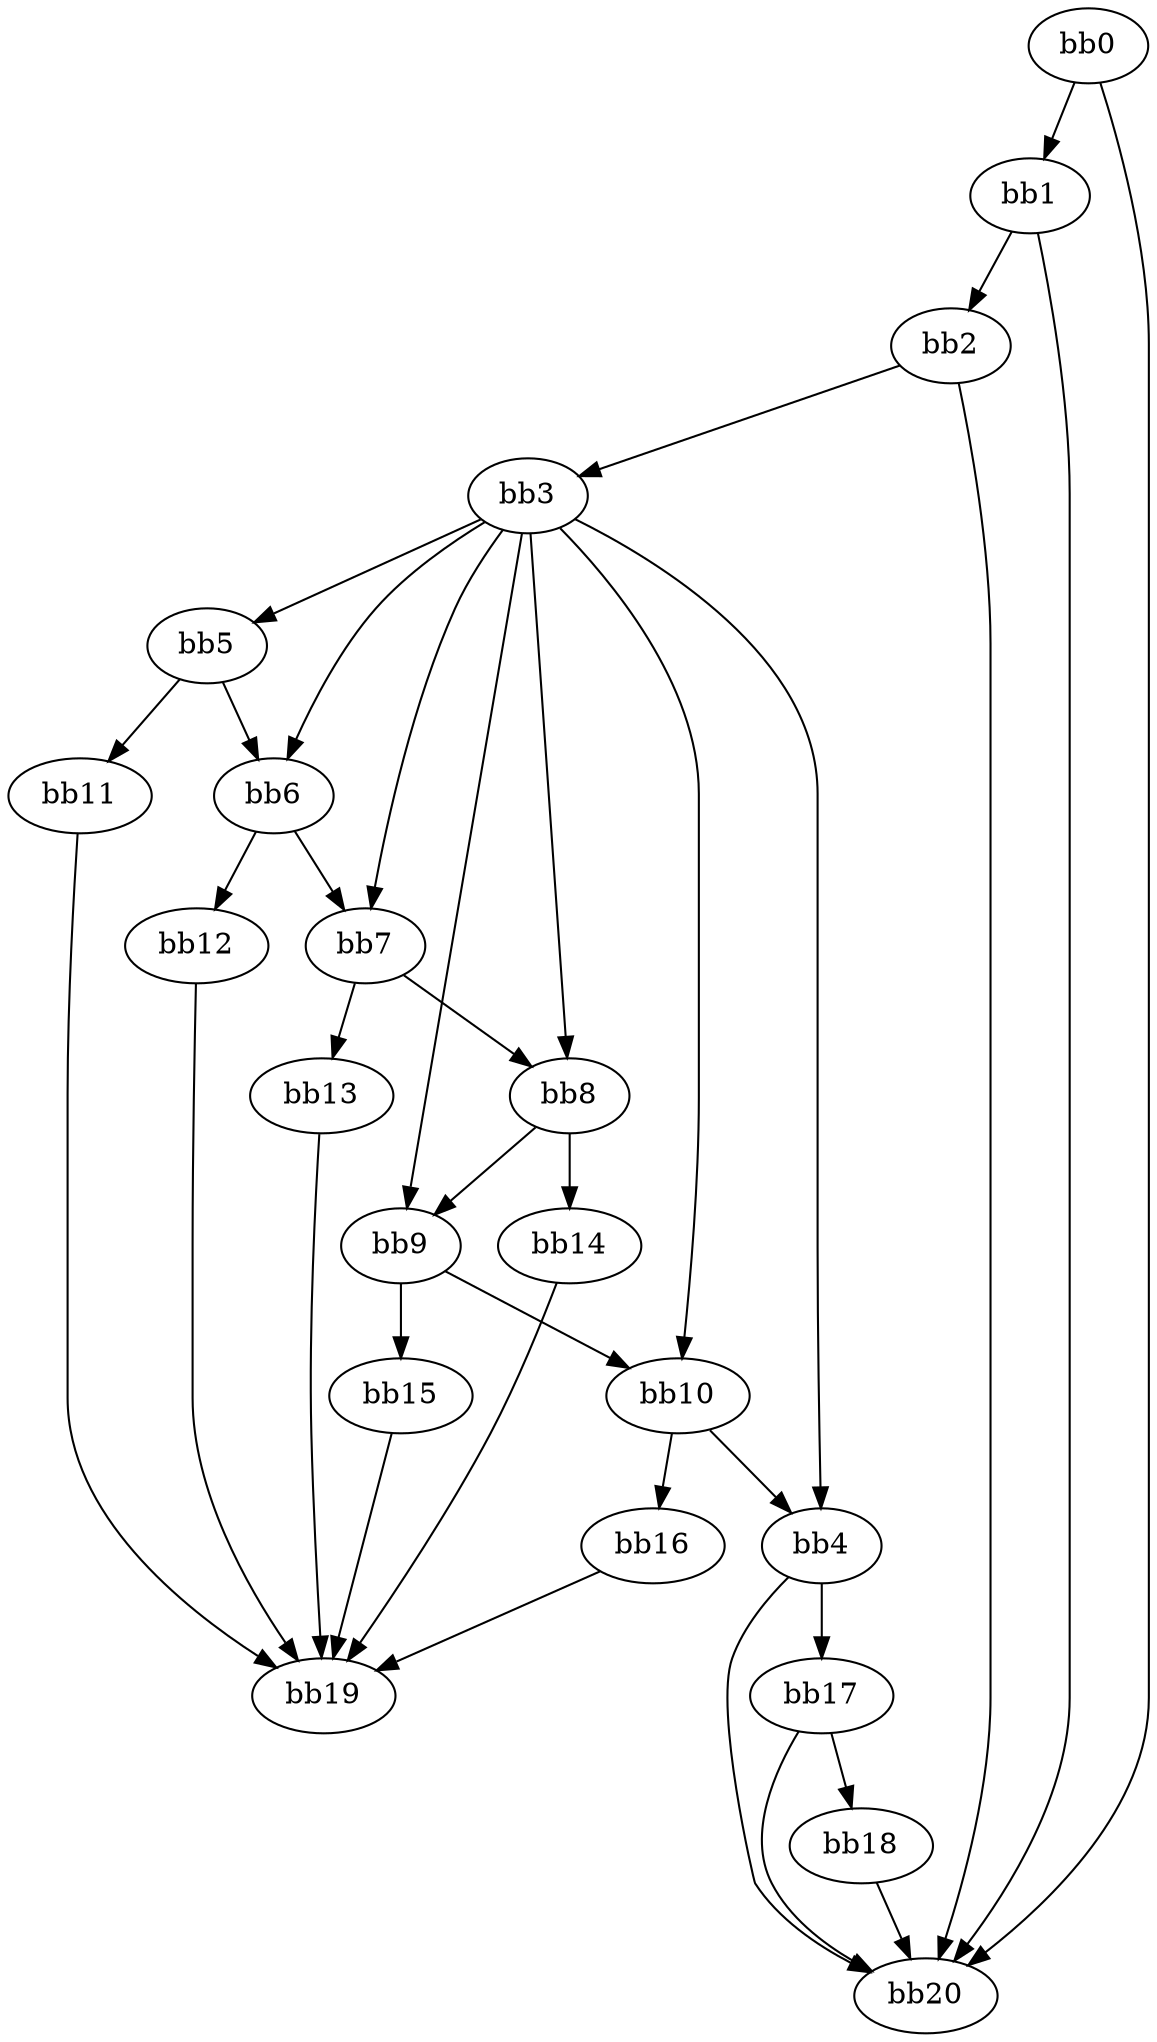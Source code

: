 digraph {
    0 [ label = "bb0\l" ]
    1 [ label = "bb1\l" ]
    2 [ label = "bb2\l" ]
    3 [ label = "bb3\l" ]
    4 [ label = "bb4\l" ]
    5 [ label = "bb5\l" ]
    6 [ label = "bb6\l" ]
    7 [ label = "bb7\l" ]
    8 [ label = "bb8\l" ]
    9 [ label = "bb9\l" ]
    10 [ label = "bb10\l" ]
    11 [ label = "bb11\l" ]
    12 [ label = "bb12\l" ]
    13 [ label = "bb13\l" ]
    14 [ label = "bb14\l" ]
    15 [ label = "bb15\l" ]
    16 [ label = "bb16\l" ]
    17 [ label = "bb17\l" ]
    18 [ label = "bb18\l" ]
    19 [ label = "bb19\l" ]
    20 [ label = "bb20\l" ]
    0 -> 1 [ ]
    0 -> 20 [ ]
    1 -> 2 [ ]
    1 -> 20 [ ]
    2 -> 3 [ ]
    2 -> 20 [ ]
    3 -> 4 [ ]
    3 -> 5 [ ]
    3 -> 6 [ ]
    3 -> 7 [ ]
    3 -> 8 [ ]
    3 -> 9 [ ]
    3 -> 10 [ ]
    4 -> 17 [ ]
    4 -> 20 [ ]
    5 -> 6 [ ]
    5 -> 11 [ ]
    6 -> 7 [ ]
    6 -> 12 [ ]
    7 -> 8 [ ]
    7 -> 13 [ ]
    8 -> 9 [ ]
    8 -> 14 [ ]
    9 -> 10 [ ]
    9 -> 15 [ ]
    10 -> 4 [ ]
    10 -> 16 [ ]
    11 -> 19 [ ]
    12 -> 19 [ ]
    13 -> 19 [ ]
    14 -> 19 [ ]
    15 -> 19 [ ]
    16 -> 19 [ ]
    17 -> 18 [ ]
    17 -> 20 [ ]
    18 -> 20 [ ]
}

